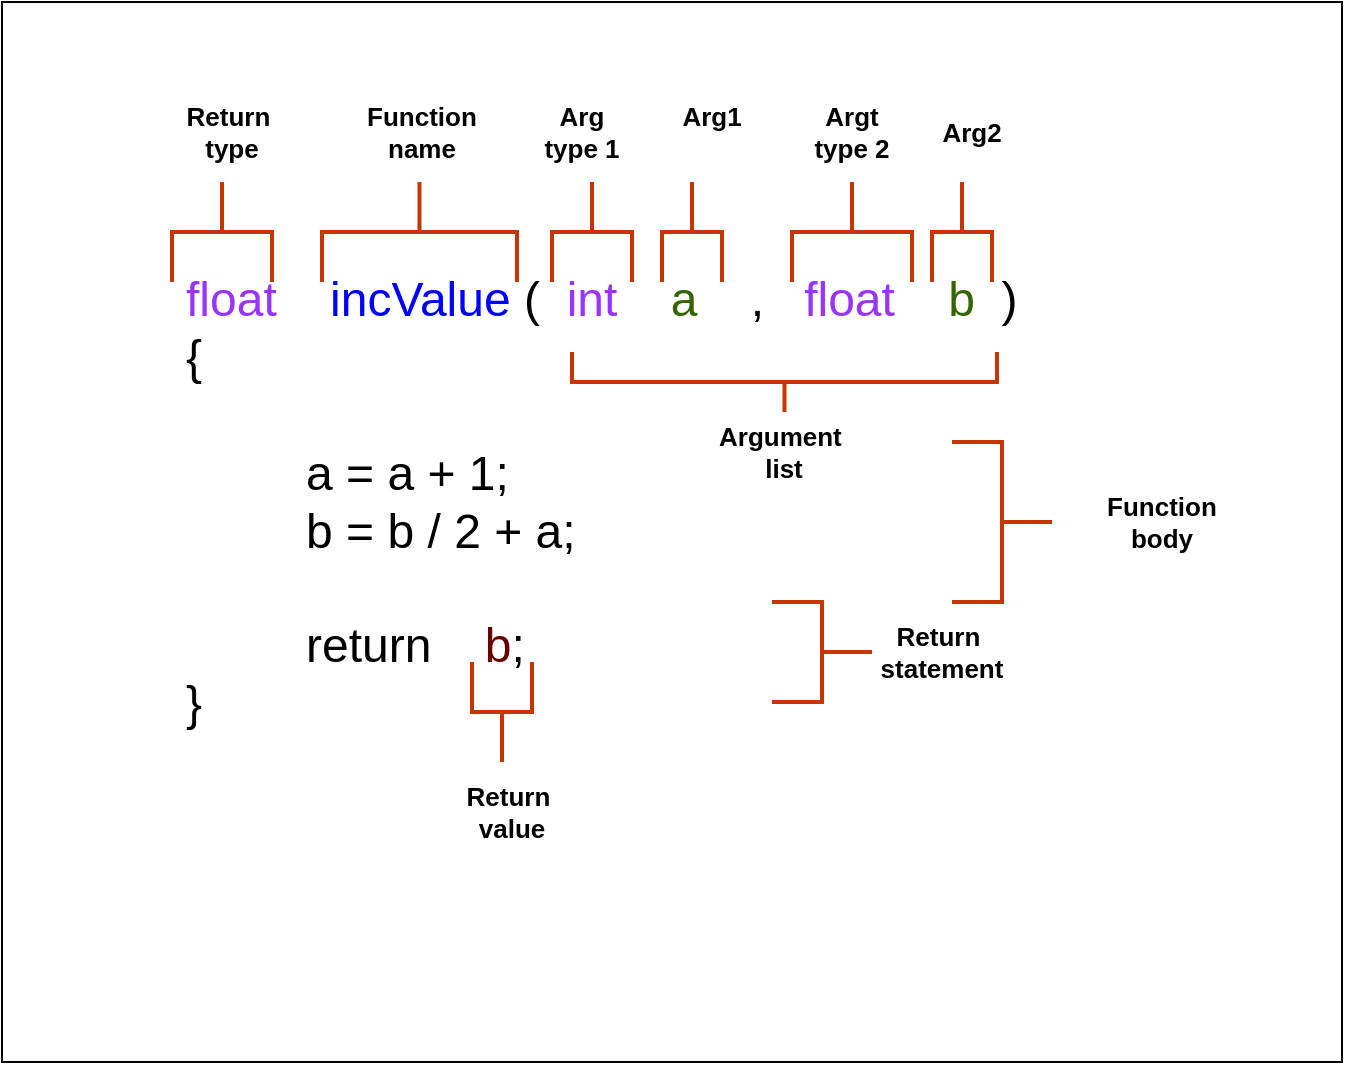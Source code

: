 <mxfile version="24.1.0" type="device">
  <diagram name="Page-1" id="QNVAXEFG_coX6fo7xSKH">
    <mxGraphModel dx="984" dy="667" grid="1" gridSize="10" guides="1" tooltips="1" connect="1" arrows="1" fold="1" page="1" pageScale="1" pageWidth="827" pageHeight="1169" math="0" shadow="0">
      <root>
        <mxCell id="0" />
        <mxCell id="1" parent="0" />
        <mxCell id="DXjjxYE0g-5OhmQiskfD-33" value="" style="rounded=0;whiteSpace=wrap;html=1;fontColor=#E6E6E6;" vertex="1" parent="1">
          <mxGeometry x="110" y="160" width="670" height="530" as="geometry" />
        </mxCell>
        <mxCell id="DXjjxYE0g-5OhmQiskfD-1" value="&lt;font style=&quot;font-size: 24px;&quot;&gt;&lt;span style=&quot;caret-color: rgb(204, 0, 0);&quot;&gt;&lt;font color=&quot;#9933ff&quot;&gt;float&lt;/font&gt;&lt;/span&gt; &amp;nbsp; &amp;nbsp;&lt;font color=&quot;#0000ff&quot;&gt;incValue&amp;nbsp;&lt;/font&gt;( &amp;nbsp;&lt;font color=&quot;#9933ff&quot;&gt;int&lt;/font&gt;&amp;nbsp; &amp;nbsp;&amp;nbsp;&lt;font color=&quot;#336600&quot;&gt;a&lt;/font&gt; &amp;nbsp; &amp;nbsp;, &amp;nbsp; &lt;font color=&quot;#9933ff&quot;&gt;float&lt;/font&gt;&amp;nbsp; &amp;nbsp;&amp;nbsp;&lt;font color=&quot;#336600&quot;&gt;b&lt;/font&gt; &amp;nbsp;)&amp;nbsp;&lt;/font&gt;&lt;div style=&quot;font-size: 24px;&quot;&gt;&lt;font style=&quot;font-size: 24px;&quot;&gt;{ &amp;nbsp;&lt;/font&gt;&lt;div&gt;&lt;font style=&quot;font-size: 24px;&quot;&gt;&amp;nbsp;&amp;nbsp;&lt;/font&gt;&lt;div&gt;&lt;font style=&quot;font-size: 24px;&quot;&gt;&amp;nbsp; &amp;nbsp; &amp;nbsp; &amp;nbsp; &amp;nbsp;a = a + 1;&amp;nbsp;&lt;/font&gt;&lt;/div&gt;&lt;div&gt;&lt;font style=&quot;font-size: 24px;&quot;&gt;&amp;nbsp; &amp;nbsp; &amp;nbsp; &amp;nbsp; &amp;nbsp;b = b / 2 + a; &amp;nbsp; &amp;nbsp;&amp;nbsp;&lt;/font&gt;&lt;/div&gt;&lt;div&gt;&lt;font style=&quot;font-size: 24px;&quot;&gt;&amp;nbsp;&lt;/font&gt;&lt;/div&gt;&lt;div&gt;&lt;font style=&quot;font-size: 24px;&quot;&gt;&amp;nbsp; &amp;nbsp; &amp;nbsp; &amp;nbsp; &amp;nbsp;return &amp;nbsp; &amp;nbsp;&lt;font color=&quot;#660000&quot;&gt;b&lt;/font&gt;;&lt;/font&gt;&lt;/div&gt;&lt;div&gt;&lt;font style=&quot;font-size: 24px;&quot;&gt;}&lt;/font&gt;&lt;/div&gt;&lt;/div&gt;&lt;/div&gt;" style="text;html=1;align=left;verticalAlign=middle;whiteSpace=wrap;rounded=0;" vertex="1" parent="1">
          <mxGeometry x="200" y="180" width="560" height="460" as="geometry" />
        </mxCell>
        <mxCell id="DXjjxYE0g-5OhmQiskfD-4" value="" style="strokeWidth=2;html=1;shape=mxgraph.flowchart.annotation_2;align=left;labelPosition=right;pointerEvents=1;rotation=90;fillColor=#fa6800;fontColor=#CC99FF;strokeColor=#C73500;" vertex="1" parent="1">
          <mxGeometry x="195" y="250" width="50" height="50" as="geometry" />
        </mxCell>
        <mxCell id="DXjjxYE0g-5OhmQiskfD-5" value="" style="strokeWidth=2;html=1;shape=mxgraph.flowchart.annotation_2;align=left;labelPosition=right;pointerEvents=1;rotation=90;fillColor=#fa6800;fontColor=#CC99FF;strokeColor=#C73500;" vertex="1" parent="1">
          <mxGeometry x="293.75" y="226.25" width="50" height="97.5" as="geometry" />
        </mxCell>
        <mxCell id="DXjjxYE0g-5OhmQiskfD-6" value="" style="strokeWidth=2;html=1;shape=mxgraph.flowchart.annotation_2;align=left;labelPosition=right;pointerEvents=1;rotation=90;fillColor=#fa6800;fontColor=#CC99FF;strokeColor=#C73500;" vertex="1" parent="1">
          <mxGeometry x="380" y="255" width="50" height="40" as="geometry" />
        </mxCell>
        <mxCell id="DXjjxYE0g-5OhmQiskfD-7" value="" style="strokeWidth=2;html=1;shape=mxgraph.flowchart.annotation_2;align=left;labelPosition=right;pointerEvents=1;rotation=90;fillColor=#fa6800;fontColor=#CC99FF;strokeColor=#C73500;" vertex="1" parent="1">
          <mxGeometry x="430" y="260" width="50" height="30" as="geometry" />
        </mxCell>
        <mxCell id="DXjjxYE0g-5OhmQiskfD-8" value="" style="strokeWidth=2;html=1;shape=mxgraph.flowchart.annotation_2;align=left;labelPosition=right;pointerEvents=1;rotation=90;fillColor=#fa6800;fontColor=#CC99FF;strokeColor=#C73500;" vertex="1" parent="1">
          <mxGeometry x="510" y="245" width="50" height="60" as="geometry" />
        </mxCell>
        <mxCell id="DXjjxYE0g-5OhmQiskfD-9" value="" style="strokeWidth=2;html=1;shape=mxgraph.flowchart.annotation_2;align=left;labelPosition=right;pointerEvents=1;rotation=90;fillColor=#fa6800;fontColor=#CC99FF;strokeColor=#C73500;" vertex="1" parent="1">
          <mxGeometry x="565" y="260" width="50" height="30" as="geometry" />
        </mxCell>
        <mxCell id="DXjjxYE0g-5OhmQiskfD-11" value="" style="strokeWidth=2;html=1;shape=mxgraph.flowchart.annotation_2;align=left;labelPosition=right;pointerEvents=1;rotation=-180;fillColor=#fa6800;fontColor=#CC99FF;strokeColor=#C73500;" vertex="1" parent="1">
          <mxGeometry x="585" y="380" width="50" height="80" as="geometry" />
        </mxCell>
        <mxCell id="DXjjxYE0g-5OhmQiskfD-12" value="" style="strokeWidth=2;html=1;shape=mxgraph.flowchart.annotation_2;align=left;labelPosition=right;pointerEvents=1;rotation=-180;fillColor=#fa6800;fontColor=#CDA2BE;strokeColor=#C73500;" vertex="1" parent="1">
          <mxGeometry x="495" y="460" width="50" height="50" as="geometry" />
        </mxCell>
        <mxCell id="DXjjxYE0g-5OhmQiskfD-15" value="Return&amp;nbsp;&lt;div style=&quot;font-size: 13px;&quot;&gt;type&lt;/div&gt;" style="text;html=1;align=center;verticalAlign=middle;whiteSpace=wrap;rounded=0;fontSize=13;fontStyle=1" vertex="1" parent="1">
          <mxGeometry x="195" y="210" width="60" height="30" as="geometry" />
        </mxCell>
        <mxCell id="DXjjxYE0g-5OhmQiskfD-16" value="Function&lt;div style=&quot;font-size: 13px;&quot;&gt;name&lt;/div&gt;" style="text;html=1;align=center;verticalAlign=middle;whiteSpace=wrap;rounded=0;fontSize=13;fontStyle=1" vertex="1" parent="1">
          <mxGeometry x="290" y="210" width="60" height="30" as="geometry" />
        </mxCell>
        <mxCell id="DXjjxYE0g-5OhmQiskfD-17" value="Arg&lt;div style=&quot;font-size: 13px;&quot;&gt;type 1&lt;/div&gt;" style="text;html=1;align=center;verticalAlign=middle;whiteSpace=wrap;rounded=0;fontSize=13;fontStyle=1" vertex="1" parent="1">
          <mxGeometry x="370" y="210" width="60" height="30" as="geometry" />
        </mxCell>
        <mxCell id="DXjjxYE0g-5OhmQiskfD-18" value="Arg1&lt;div style=&quot;font-size: 13px;&quot;&gt;&lt;br style=&quot;font-size: 13px;&quot;&gt;&lt;/div&gt;" style="text;html=1;align=center;verticalAlign=middle;whiteSpace=wrap;rounded=0;fontSize=13;fontStyle=1" vertex="1" parent="1">
          <mxGeometry x="435" y="210" width="60" height="30" as="geometry" />
        </mxCell>
        <mxCell id="DXjjxYE0g-5OhmQiskfD-19" value="Argt&lt;div style=&quot;font-size: 13px;&quot;&gt;type 2&lt;/div&gt;" style="text;html=1;align=center;verticalAlign=middle;whiteSpace=wrap;rounded=0;fontSize=13;fontStyle=1" vertex="1" parent="1">
          <mxGeometry x="505" y="210" width="60" height="30" as="geometry" />
        </mxCell>
        <mxCell id="DXjjxYE0g-5OhmQiskfD-20" value="Arg2" style="text;html=1;align=center;verticalAlign=middle;whiteSpace=wrap;rounded=0;fontSize=13;fontStyle=1" vertex="1" parent="1">
          <mxGeometry x="565" y="210" width="60" height="30" as="geometry" />
        </mxCell>
        <mxCell id="DXjjxYE0g-5OhmQiskfD-21" value="Function body" style="text;html=1;align=center;verticalAlign=middle;whiteSpace=wrap;rounded=0;fontSize=13;fontStyle=1" vertex="1" parent="1">
          <mxGeometry x="660" y="405" width="60" height="30" as="geometry" />
        </mxCell>
        <mxCell id="DXjjxYE0g-5OhmQiskfD-24" value="" style="strokeWidth=2;html=1;shape=mxgraph.flowchart.annotation_2;align=left;labelPosition=right;pointerEvents=1;rotation=-90;fillColor=#fa6800;fontColor=#CC99FF;strokeColor=#C73500;" vertex="1" parent="1">
          <mxGeometry x="335" y="500" width="50" height="30" as="geometry" />
        </mxCell>
        <mxCell id="DXjjxYE0g-5OhmQiskfD-25" value="Return&amp;nbsp;&lt;div style=&quot;font-size: 13px;&quot;&gt;statement&lt;/div&gt;" style="text;html=1;align=center;verticalAlign=middle;whiteSpace=wrap;rounded=0;fontSize=13;fontStyle=1" vertex="1" parent="1">
          <mxGeometry x="550" y="470" width="60" height="30" as="geometry" />
        </mxCell>
        <mxCell id="DXjjxYE0g-5OhmQiskfD-28" value="" style="strokeWidth=2;html=1;shape=mxgraph.flowchart.annotation_2;align=left;labelPosition=right;pointerEvents=1;rotation=-90;fillColor=#fa6800;fontColor=#000000;strokeColor=#C73500;" vertex="1" parent="1">
          <mxGeometry x="486.25" y="243.75" width="30" height="212.5" as="geometry" />
        </mxCell>
        <mxCell id="DXjjxYE0g-5OhmQiskfD-29" value="Argument&amp;nbsp;&lt;div style=&quot;font-size: 13px;&quot;&gt;list&lt;/div&gt;" style="text;html=1;align=center;verticalAlign=middle;whiteSpace=wrap;rounded=0;fontSize=13;fontStyle=1" vertex="1" parent="1">
          <mxGeometry x="471.25" y="370" width="60" height="30" as="geometry" />
        </mxCell>
        <mxCell id="DXjjxYE0g-5OhmQiskfD-30" value="Return&amp;nbsp;&lt;div style=&quot;font-size: 13px;&quot;&gt;value&lt;/div&gt;" style="text;html=1;align=center;verticalAlign=middle;whiteSpace=wrap;rounded=0;fontSize=13;fontStyle=1" vertex="1" parent="1">
          <mxGeometry x="335" y="550" width="60" height="30" as="geometry" />
        </mxCell>
      </root>
    </mxGraphModel>
  </diagram>
</mxfile>
